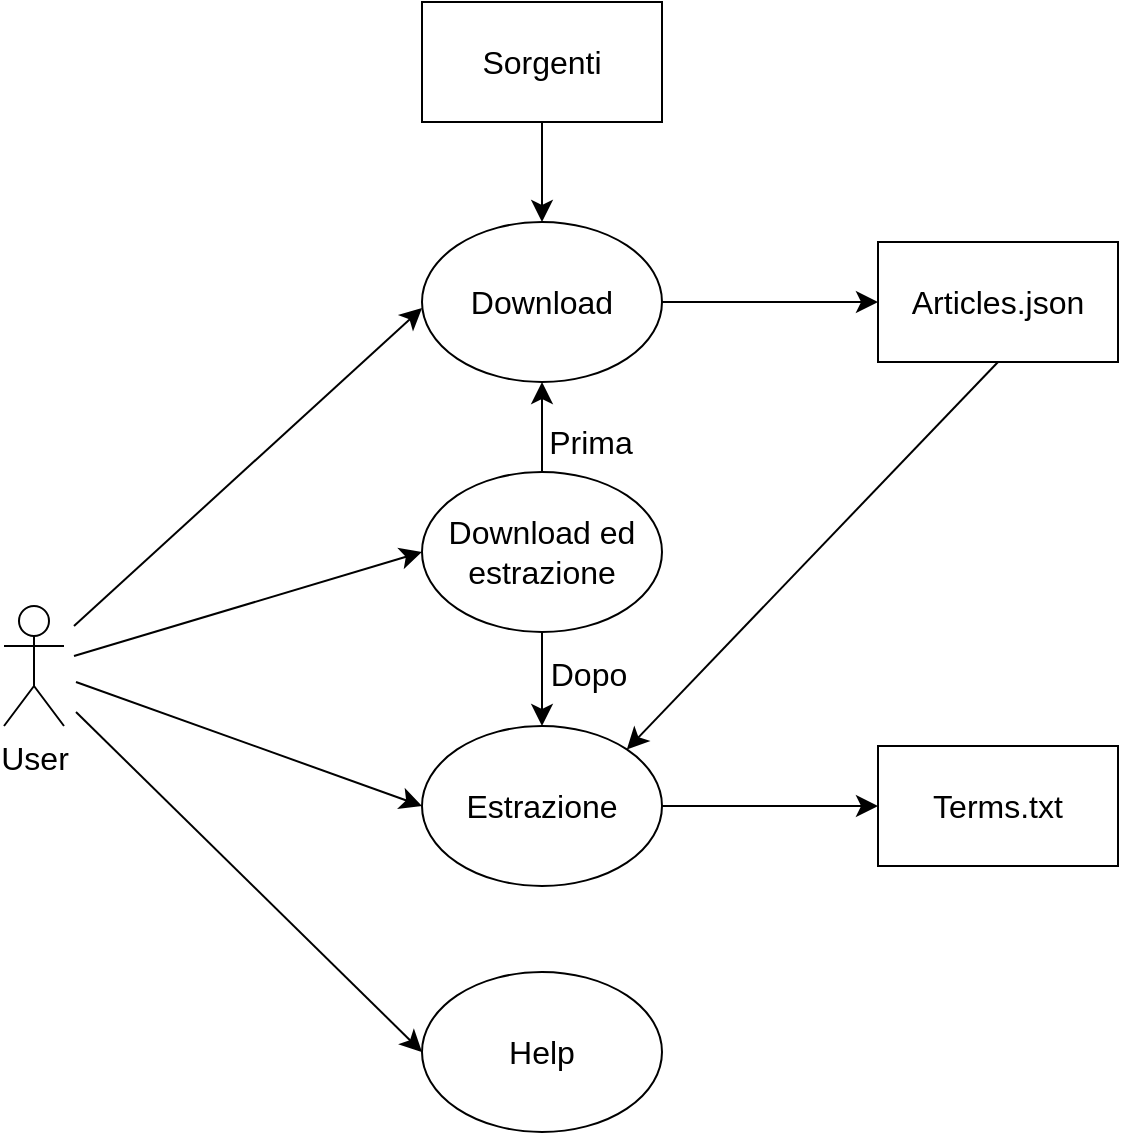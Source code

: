 <mxfile version="21.6.1" type="device">
  <diagram name="Pagina-1" id="tAl2R-MyksITdD3vTQWO">
    <mxGraphModel dx="1567" dy="989" grid="0" gridSize="10" guides="1" tooltips="1" connect="1" arrows="1" fold="1" page="0" pageScale="1" pageWidth="827" pageHeight="1169" math="0" shadow="0">
      <root>
        <mxCell id="0" />
        <mxCell id="1" parent="0" />
        <mxCell id="Vi3ZRumh8DsF4_LrH-LR-1" value="User" style="shape=umlActor;verticalLabelPosition=bottom;verticalAlign=top;html=1;outlineConnect=0;fontSize=16;" parent="1" vertex="1">
          <mxGeometry x="-212" y="197" width="30" height="60" as="geometry" />
        </mxCell>
        <mxCell id="Vi3ZRumh8DsF4_LrH-LR-13" style="edgeStyle=none;curved=1;rounded=0;orthogonalLoop=1;jettySize=auto;html=1;exitX=1;exitY=0.5;exitDx=0;exitDy=0;entryX=0;entryY=0.5;entryDx=0;entryDy=0;fontSize=12;startSize=8;endSize=8;" parent="1" source="Vi3ZRumh8DsF4_LrH-LR-4" target="Vi3ZRumh8DsF4_LrH-LR-33" edge="1">
          <mxGeometry relative="1" as="geometry">
            <mxPoint x="225.0" y="45" as="targetPoint" />
          </mxGeometry>
        </mxCell>
        <mxCell id="Vi3ZRumh8DsF4_LrH-LR-4" value="Download" style="ellipse;whiteSpace=wrap;html=1;fontSize=16;" parent="1" vertex="1">
          <mxGeometry x="-3" y="5" width="120" height="80" as="geometry" />
        </mxCell>
        <mxCell id="Vi3ZRumh8DsF4_LrH-LR-28" style="edgeStyle=none;curved=1;rounded=0;orthogonalLoop=1;jettySize=auto;html=1;exitX=0.5;exitY=0;exitDx=0;exitDy=0;entryX=0.5;entryY=1;entryDx=0;entryDy=0;fontSize=12;startSize=8;endSize=8;" parent="1" source="Vi3ZRumh8DsF4_LrH-LR-5" target="Vi3ZRumh8DsF4_LrH-LR-4" edge="1">
          <mxGeometry relative="1" as="geometry" />
        </mxCell>
        <mxCell id="Vi3ZRumh8DsF4_LrH-LR-31" value="&lt;div align=&quot;right&quot;&gt;&lt;br&gt;&lt;/div&gt;" style="edgeLabel;html=1;align=center;verticalAlign=middle;resizable=0;points=[];fontSize=16;" parent="Vi3ZRumh8DsF4_LrH-LR-28" vertex="1" connectable="0">
          <mxGeometry x="-0.216" y="2" relative="1" as="geometry">
            <mxPoint as="offset" />
          </mxGeometry>
        </mxCell>
        <mxCell id="Vi3ZRumh8DsF4_LrH-LR-29" style="edgeStyle=none;curved=1;rounded=0;orthogonalLoop=1;jettySize=auto;html=1;exitX=0.5;exitY=1;exitDx=0;exitDy=0;fontSize=12;startSize=8;endSize=8;" parent="1" source="Vi3ZRumh8DsF4_LrH-LR-5" target="Vi3ZRumh8DsF4_LrH-LR-6" edge="1">
          <mxGeometry relative="1" as="geometry" />
        </mxCell>
        <mxCell id="Vi3ZRumh8DsF4_LrH-LR-5" value="Download ed estrazione" style="ellipse;whiteSpace=wrap;html=1;fontSize=16;" parent="1" vertex="1">
          <mxGeometry x="-3" y="130" width="120" height="80" as="geometry" />
        </mxCell>
        <mxCell id="Vi3ZRumh8DsF4_LrH-LR-30" style="edgeStyle=none;curved=1;rounded=0;orthogonalLoop=1;jettySize=auto;html=1;exitX=1;exitY=0.5;exitDx=0;exitDy=0;entryX=0;entryY=0.5;entryDx=0;entryDy=0;fontSize=12;startSize=8;endSize=8;" parent="1" source="Vi3ZRumh8DsF4_LrH-LR-6" target="Vi3ZRumh8DsF4_LrH-LR-34" edge="1">
          <mxGeometry relative="1" as="geometry">
            <mxPoint x="225.0" y="219" as="targetPoint" />
          </mxGeometry>
        </mxCell>
        <mxCell id="Vi3ZRumh8DsF4_LrH-LR-6" value="Estrazione" style="ellipse;whiteSpace=wrap;html=1;fontSize=16;" parent="1" vertex="1">
          <mxGeometry x="-3" y="257" width="120" height="80" as="geometry" />
        </mxCell>
        <mxCell id="Vi3ZRumh8DsF4_LrH-LR-7" value="Help" style="ellipse;whiteSpace=wrap;html=1;fontSize=16;" parent="1" vertex="1">
          <mxGeometry x="-3" y="380" width="120" height="80" as="geometry" />
        </mxCell>
        <mxCell id="Vi3ZRumh8DsF4_LrH-LR-8" value="" style="endArrow=classic;html=1;rounded=0;fontSize=12;startSize=8;endSize=8;curved=1;entryX=0;entryY=0.538;entryDx=0;entryDy=0;entryPerimeter=0;" parent="1" target="Vi3ZRumh8DsF4_LrH-LR-4" edge="1">
          <mxGeometry width="50" height="50" relative="1" as="geometry">
            <mxPoint x="-177" y="207" as="sourcePoint" />
            <mxPoint x="-129" y="177" as="targetPoint" />
          </mxGeometry>
        </mxCell>
        <mxCell id="Vi3ZRumh8DsF4_LrH-LR-9" value="" style="endArrow=classic;html=1;rounded=0;fontSize=12;startSize=8;endSize=8;curved=1;entryX=0;entryY=0.5;entryDx=0;entryDy=0;" parent="1" target="Vi3ZRumh8DsF4_LrH-LR-5" edge="1">
          <mxGeometry width="50" height="50" relative="1" as="geometry">
            <mxPoint x="-177" y="222" as="sourcePoint" />
            <mxPoint x="6" y="66" as="targetPoint" />
          </mxGeometry>
        </mxCell>
        <mxCell id="Vi3ZRumh8DsF4_LrH-LR-10" value="" style="endArrow=classic;html=1;rounded=0;fontSize=12;startSize=8;endSize=8;curved=1;entryX=0;entryY=0.5;entryDx=0;entryDy=0;" parent="1" target="Vi3ZRumh8DsF4_LrH-LR-6" edge="1">
          <mxGeometry width="50" height="50" relative="1" as="geometry">
            <mxPoint x="-176" y="235" as="sourcePoint" />
            <mxPoint x="6" y="188" as="targetPoint" />
          </mxGeometry>
        </mxCell>
        <mxCell id="Vi3ZRumh8DsF4_LrH-LR-11" value="" style="endArrow=classic;html=1;rounded=0;fontSize=12;startSize=8;endSize=8;curved=1;entryX=0;entryY=0.5;entryDx=0;entryDy=0;" parent="1" target="Vi3ZRumh8DsF4_LrH-LR-7" edge="1">
          <mxGeometry width="50" height="50" relative="1" as="geometry">
            <mxPoint x="-176" y="250" as="sourcePoint" />
            <mxPoint x="6" y="313" as="targetPoint" />
          </mxGeometry>
        </mxCell>
        <mxCell id="Vi3ZRumh8DsF4_LrH-LR-32" style="edgeStyle=none;curved=1;rounded=0;orthogonalLoop=1;jettySize=auto;html=1;exitX=0.5;exitY=1;exitDx=0;exitDy=0;entryX=1;entryY=0;entryDx=0;entryDy=0;fontSize=12;startSize=8;endSize=8;" parent="1" source="Vi3ZRumh8DsF4_LrH-LR-33" target="Vi3ZRumh8DsF4_LrH-LR-6" edge="1">
          <mxGeometry relative="1" as="geometry">
            <mxPoint x="285" y="85" as="sourcePoint" />
          </mxGeometry>
        </mxCell>
        <mxCell id="Vi3ZRumh8DsF4_LrH-LR-26" style="edgeStyle=none;curved=1;rounded=0;orthogonalLoop=1;jettySize=auto;html=1;exitX=0.5;exitY=1;exitDx=0;exitDy=0;entryX=0.5;entryY=0;entryDx=0;entryDy=0;fontSize=12;startSize=8;endSize=8;" parent="1" source="Vi3ZRumh8DsF4_LrH-LR-22" target="Vi3ZRumh8DsF4_LrH-LR-4" edge="1">
          <mxGeometry relative="1" as="geometry" />
        </mxCell>
        <mxCell id="Vi3ZRumh8DsF4_LrH-LR-22" value="Sorgenti" style="rounded=0;whiteSpace=wrap;html=1;fontSize=16;" parent="1" vertex="1">
          <mxGeometry x="-3" y="-105" width="120" height="60" as="geometry" />
        </mxCell>
        <mxCell id="Vi3ZRumh8DsF4_LrH-LR-33" value="Articles.json" style="rounded=0;whiteSpace=wrap;html=1;fontSize=16;" parent="1" vertex="1">
          <mxGeometry x="225" y="15" width="120" height="60" as="geometry" />
        </mxCell>
        <mxCell id="Vi3ZRumh8DsF4_LrH-LR-34" value="&lt;div&gt;Terms.txt&lt;/div&gt;" style="rounded=0;whiteSpace=wrap;html=1;fontSize=16;" parent="1" vertex="1">
          <mxGeometry x="225" y="267" width="120" height="60" as="geometry" />
        </mxCell>
        <mxCell id="Vi3ZRumh8DsF4_LrH-LR-35" value="Prima" style="text;html=1;align=center;verticalAlign=middle;resizable=0;points=[];autosize=1;strokeColor=none;fillColor=none;fontSize=16;" parent="1" vertex="1">
          <mxGeometry x="51" y="99" width="60" height="31" as="geometry" />
        </mxCell>
        <mxCell id="Vi3ZRumh8DsF4_LrH-LR-36" value="Dopo" style="text;html=1;align=center;verticalAlign=middle;resizable=0;points=[];autosize=1;strokeColor=none;fillColor=none;fontSize=16;" parent="1" vertex="1">
          <mxGeometry x="51.5" y="215" width="56" height="31" as="geometry" />
        </mxCell>
      </root>
    </mxGraphModel>
  </diagram>
</mxfile>
